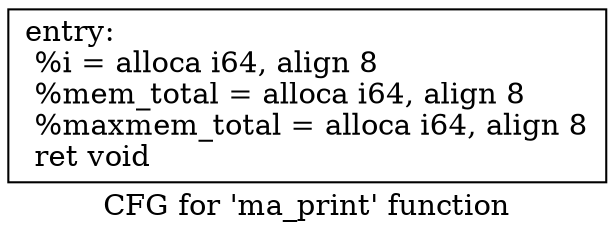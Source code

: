 digraph "CFG for 'ma_print' function" {
	label="CFG for 'ma_print' function";

	Node0x60187b0 [shape=record,label="{entry:\l  %i = alloca i64, align 8\l  %mem_total = alloca i64, align 8\l  %maxmem_total = alloca i64, align 8\l  ret void\l}"];
}
